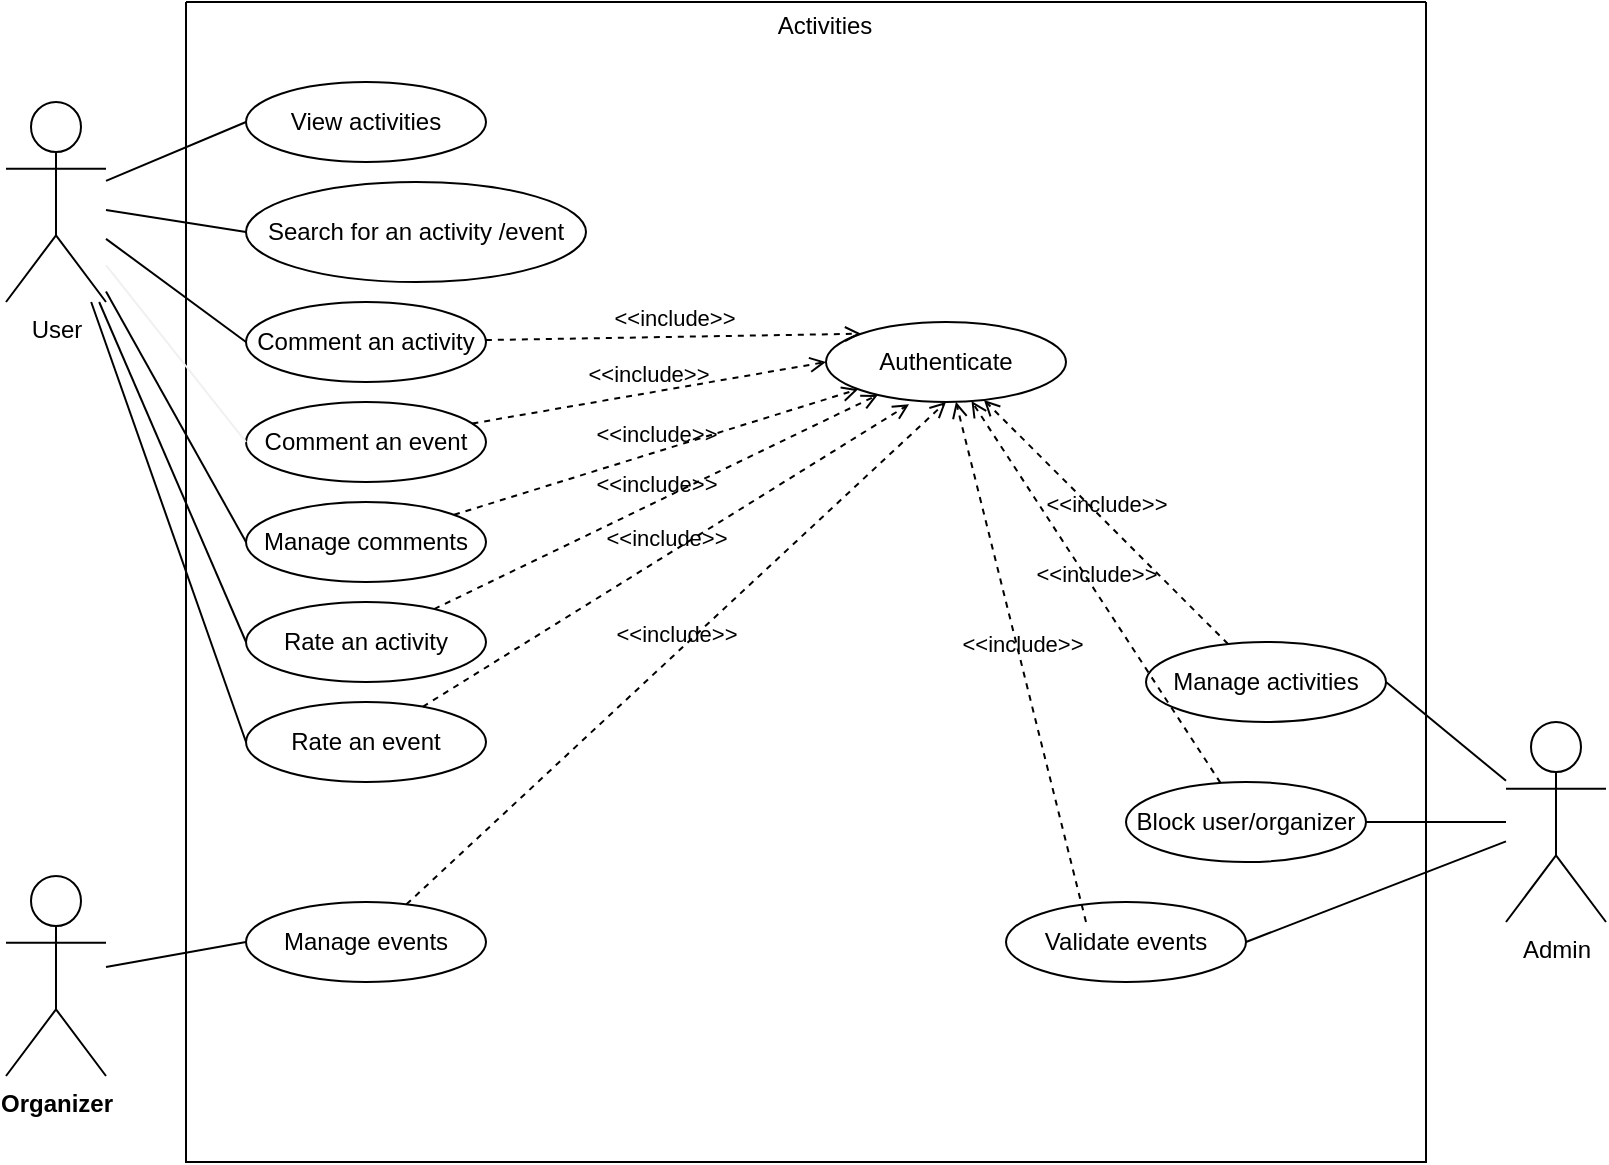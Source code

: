 <mxfile>
    <diagram id="FxW6bJn0IiDJavWjL6P7" name="Page-1">
        <mxGraphModel dx="765" dy="553" grid="1" gridSize="10" guides="1" tooltips="1" connect="1" arrows="1" fold="1" page="1" pageScale="1" pageWidth="827" pageHeight="1169" math="0" shadow="0">
            <root>
                <mxCell id="0"/>
                <mxCell id="1" parent="0"/>
                <mxCell id="2" value="" style="swimlane;startSize=0;" vertex="1" parent="1">
                    <mxGeometry x="130" y="30" width="620" height="580" as="geometry"/>
                </mxCell>
                <mxCell id="7" value="View activities" style="ellipse;whiteSpace=wrap;html=1;" vertex="1" parent="2">
                    <mxGeometry x="30" y="40" width="120" height="40" as="geometry"/>
                </mxCell>
                <mxCell id="8" value="Comment an activity&lt;span style=&quot;color: rgba(0 , 0 , 0 , 0) ; font-family: monospace ; font-size: 0px&quot;&gt;%3CmxGraphModel%3E%3Croot%3E%3CmxCell%20id%3D%220%22%2F%3E%3CmxCell%20id%3D%221%22%20parent%3D%220%22%2F%3E%3CmxCell%20id%3D%222%22%20value%3D%22View%20activities%22%20style%3D%22ellipse%3BwhiteSpace%3Dwrap%3Bhtml%3D1%3B%22%20vertex%3D%221%22%20parent%3D%221%22%3E%3CmxGeometry%20x%3D%22160%22%20y%3D%2280%22%20width%3D%22120%22%20height%3D%2250%22%20as%3D%22geometry%22%2F%3E%3C%2FmxCell%3E%3C%2Froot%3E%3C%2FmxGraphModel%3E&lt;/span&gt;" style="ellipse;whiteSpace=wrap;html=1;" vertex="1" parent="2">
                    <mxGeometry x="30" y="150" width="120" height="40" as="geometry"/>
                </mxCell>
                <mxCell id="9" value="Comment an event&lt;span style=&quot;color: rgba(0 , 0 , 0 , 0) ; font-family: monospace ; font-size: 0px&quot;&gt;%3CmxGraphModel%3E%3Croot%3E%3CmxCell%20id%3D%220%22%2F%3E%3CmxCell%20id%3D%221%22%20parent%3D%220%22%2F%3E%3CmxCell%20id%3D%222%22%20value%3D%22View%20activities%22%20style%3D%22ellipse%3BwhiteSpace%3Dwrap%3Bhtml%3D1%3B%22%20vertex%3D%221%22%20parent%3D%221%22%3E%3CmxGeometry%20x%3D%22160%22%20y%3D%2280%22%20width%3D%22120%22%20height%3D%2250%22%20as%3D%22geometry%22%2F%3E%3C%2FmxCell%3E%3C%2Froot%3E%3C%2FmxGraphModel%3E&lt;/span&gt;" style="ellipse;whiteSpace=wrap;html=1;" vertex="1" parent="2">
                    <mxGeometry x="30" y="200" width="120" height="40" as="geometry"/>
                </mxCell>
                <mxCell id="10" value="Manage comments" style="ellipse;whiteSpace=wrap;html=1;" vertex="1" parent="2">
                    <mxGeometry x="30" y="250" width="120" height="40" as="geometry"/>
                </mxCell>
                <mxCell id="11" value="Rate an event&lt;span style=&quot;color: rgba(0 , 0 , 0 , 0) ; font-family: monospace ; font-size: 0px&quot;&gt;%3CmxGraphModel%3E%3Croot%3E%3CmxCell%20id%3D%220%22%2F%3E%3CmxCell%20id%3D%221%22%20parent%3D%220%22%2F%3E%3CmxCell%20id%3D%222%22%20value%3D%22Rate%20an%20activity%22%20style%3D%22ellipse%3BwhiteSpace%3Dwrap%3Bhtml%3D1%3B%22%20vertex%3D%221%22%20parent%3D%221%22%3E%3CmxGeometry%20x%3D%22160%22%20y%3D%22190%22%20width%3D%22120%22%20height%3D%2240%22%20as%3D%22geometry%22%2F%3E%3C%2FmxCell%3E%3C%2Froot%3E%3C%2FmxGraphModel%3E&lt;/span&gt;" style="ellipse;whiteSpace=wrap;html=1;" vertex="1" parent="2">
                    <mxGeometry x="30" y="350" width="120" height="40" as="geometry"/>
                </mxCell>
                <mxCell id="12" value="Search for an activity /event" style="ellipse;whiteSpace=wrap;html=1;" vertex="1" parent="2">
                    <mxGeometry x="30" y="90" width="170" height="50" as="geometry"/>
                </mxCell>
                <mxCell id="13" value="Rate an activity" style="ellipse;whiteSpace=wrap;html=1;" vertex="1" parent="2">
                    <mxGeometry x="30" y="300" width="120" height="40" as="geometry"/>
                </mxCell>
                <mxCell id="21" value="Authenticate" style="ellipse;whiteSpace=wrap;html=1;" vertex="1" parent="2">
                    <mxGeometry x="320" y="160" width="120" height="40" as="geometry"/>
                </mxCell>
                <mxCell id="23" value="&amp;lt;&amp;lt;include&amp;gt;&amp;gt;" style="html=1;verticalAlign=bottom;labelBackgroundColor=none;endArrow=open;endFill=0;dashed=1;entryX=0;entryY=0.5;entryDx=0;entryDy=0;" edge="1" parent="2" source="9" target="21">
                    <mxGeometry width="160" relative="1" as="geometry">
                        <mxPoint x="20" y="190" as="sourcePoint"/>
                        <mxPoint x="440" y="250" as="targetPoint"/>
                    </mxGeometry>
                </mxCell>
                <mxCell id="24" value="&amp;lt;&amp;lt;include&amp;gt;&amp;gt;" style="html=1;verticalAlign=bottom;labelBackgroundColor=none;endArrow=open;endFill=0;dashed=1;entryX=0;entryY=0;entryDx=0;entryDy=0;" edge="1" parent="2" source="8" target="21">
                    <mxGeometry width="160" relative="1" as="geometry">
                        <mxPoint x="20" y="140" as="sourcePoint"/>
                        <mxPoint x="440" y="200" as="targetPoint"/>
                    </mxGeometry>
                </mxCell>
                <mxCell id="25" value="&amp;lt;&amp;lt;include&amp;gt;&amp;gt;" style="html=1;verticalAlign=bottom;labelBackgroundColor=none;endArrow=open;endFill=0;dashed=1;" edge="1" parent="2" source="10" target="21">
                    <mxGeometry width="160" relative="1" as="geometry">
                        <mxPoint x="20" y="240" as="sourcePoint"/>
                        <mxPoint x="440" y="300" as="targetPoint"/>
                    </mxGeometry>
                </mxCell>
                <mxCell id="26" value="&amp;lt;&amp;lt;include&amp;gt;&amp;gt;" style="html=1;verticalAlign=bottom;labelBackgroundColor=none;endArrow=open;endFill=0;dashed=1;" edge="1" parent="2" source="13" target="21">
                    <mxGeometry width="160" relative="1" as="geometry">
                        <mxPoint x="20" y="290" as="sourcePoint"/>
                        <mxPoint x="440" y="350" as="targetPoint"/>
                    </mxGeometry>
                </mxCell>
                <mxCell id="27" value="&amp;lt;&amp;lt;include&amp;gt;&amp;gt;" style="html=1;verticalAlign=bottom;labelBackgroundColor=none;endArrow=open;endFill=0;dashed=1;entryX=0.346;entryY=1.028;entryDx=0;entryDy=0;entryPerimeter=0;" edge="1" parent="2" source="11" target="21">
                    <mxGeometry width="160" relative="1" as="geometry">
                        <mxPoint x="20" y="340" as="sourcePoint"/>
                        <mxPoint x="440" y="400" as="targetPoint"/>
                    </mxGeometry>
                </mxCell>
                <mxCell id="29" value="Manage events" style="ellipse;whiteSpace=wrap;html=1;" vertex="1" parent="2">
                    <mxGeometry x="30" y="450" width="120" height="40" as="geometry"/>
                </mxCell>
                <mxCell id="30" value="&amp;lt;&amp;lt;include&amp;gt;&amp;gt;" style="html=1;verticalAlign=bottom;labelBackgroundColor=none;endArrow=open;endFill=0;dashed=1;entryX=0.5;entryY=1;entryDx=0;entryDy=0;" edge="1" parent="2" source="29" target="21">
                    <mxGeometry width="160" relative="1" as="geometry">
                        <mxPoint x="20" y="440" as="sourcePoint"/>
                        <mxPoint x="440" y="500" as="targetPoint"/>
                    </mxGeometry>
                </mxCell>
                <mxCell id="32" value="Manage activities" style="ellipse;whiteSpace=wrap;html=1;" vertex="1" parent="2">
                    <mxGeometry x="480" y="320" width="120" height="40" as="geometry"/>
                </mxCell>
                <mxCell id="33" value="Block user/organizer&lt;span style=&quot;color: rgba(0 , 0 , 0 , 0) ; font-family: monospace ; font-size: 0px&quot;&gt;%3CmxGraphModel%3E%3Croot%3E%3CmxCell%20id%3D%220%22%2F%3E%3CmxCell%20id%3D%221%22%20parent%3D%220%22%2F%3E%3CmxCell%20id%3D%222%22%20value%3D%22Manage%20activities%22%20style%3D%22ellipse%3BwhiteSpace%3Dwrap%3Bhtml%3D1%3B%22%20vertex%3D%221%22%20parent%3D%221%22%3E%3CmxGeometry%20x%3D%22460%22%20y%3D%22410%22%20width%3D%22120%22%20height%3D%2240%22%20as%3D%22geometry%22%2F%3E%3C%2FmxCell%3E%3C%2Froot%3E%3C%2FmxGraphModel%3E&lt;/span&gt;" style="ellipse;whiteSpace=wrap;html=1;" vertex="1" parent="2">
                    <mxGeometry x="470" y="390" width="120" height="40" as="geometry"/>
                </mxCell>
                <mxCell id="34" value="Validate events" style="ellipse;whiteSpace=wrap;html=1;" vertex="1" parent="2">
                    <mxGeometry x="410" y="450" width="120" height="40" as="geometry"/>
                </mxCell>
                <mxCell id="39" value="&amp;lt;&amp;lt;include&amp;gt;&amp;gt;" style="html=1;verticalAlign=bottom;labelBackgroundColor=none;endArrow=open;endFill=0;dashed=1;" edge="1" parent="2" source="32" target="21">
                    <mxGeometry width="160" relative="1" as="geometry">
                        <mxPoint x="260" y="190" as="sourcePoint"/>
                        <mxPoint x="520" y="250" as="targetPoint"/>
                    </mxGeometry>
                </mxCell>
                <mxCell id="40" value="&amp;lt;&amp;lt;include&amp;gt;&amp;gt;" style="html=1;verticalAlign=bottom;labelBackgroundColor=none;endArrow=open;endFill=0;dashed=1;" edge="1" parent="2" source="33" target="21">
                    <mxGeometry width="160" relative="1" as="geometry">
                        <mxPoint x="260" y="240" as="sourcePoint"/>
                        <mxPoint x="370" y="200" as="targetPoint"/>
                    </mxGeometry>
                </mxCell>
                <mxCell id="42" value="&amp;lt;&amp;lt;include&amp;gt;&amp;gt;" style="html=1;verticalAlign=bottom;labelBackgroundColor=none;endArrow=open;endFill=0;dashed=1;" edge="1" parent="2" target="21">
                    <mxGeometry width="160" relative="1" as="geometry">
                        <mxPoint x="450" y="460" as="sourcePoint"/>
                        <mxPoint x="610" y="460" as="targetPoint"/>
                    </mxGeometry>
                </mxCell>
                <mxCell id="3" value="User" style="shape=umlActor;verticalLabelPosition=bottom;verticalAlign=top;html=1;outlineConnect=0;" vertex="1" parent="1">
                    <mxGeometry x="40" y="80" width="50" height="100" as="geometry"/>
                </mxCell>
                <mxCell id="5" value="&lt;span style=&quot;font-weight: 700&quot;&gt;Organizer&lt;/span&gt;" style="shape=umlActor;verticalLabelPosition=bottom;verticalAlign=top;html=1;outlineConnect=0;" vertex="1" parent="1">
                    <mxGeometry x="40" y="467" width="50" height="100" as="geometry"/>
                </mxCell>
                <mxCell id="6" value="Admin" style="shape=umlActor;verticalLabelPosition=bottom;verticalAlign=top;html=1;outlineConnect=0;" vertex="1" parent="1">
                    <mxGeometry x="790" y="390" width="50" height="100" as="geometry"/>
                </mxCell>
                <mxCell id="14" value="" style="endArrow=none;html=1;entryX=0;entryY=0.5;entryDx=0;entryDy=0;" edge="1" parent="1" source="3" target="7">
                    <mxGeometry width="50" height="50" relative="1" as="geometry">
                        <mxPoint x="90" y="180" as="sourcePoint"/>
                        <mxPoint x="160.711" y="130" as="targetPoint"/>
                    </mxGeometry>
                </mxCell>
                <mxCell id="15" value="" style="endArrow=none;html=1;fontFamily=Helvetica;fontSize=11;fontColor=rgb(240, 240, 240);align=center;strokeColor=rgb(240, 240, 240);entryX=0;entryY=0.5;entryDx=0;entryDy=0;" edge="1" parent="1" source="3" target="9">
                    <mxGeometry width="50" height="50" relative="1" as="geometry">
                        <mxPoint x="90" y="180" as="sourcePoint"/>
                        <mxPoint x="160.711" y="130" as="targetPoint"/>
                    </mxGeometry>
                </mxCell>
                <mxCell id="16" value="" style="endArrow=none;html=1;entryX=0;entryY=0.5;entryDx=0;entryDy=0;" edge="1" parent="1" source="3" target="8">
                    <mxGeometry width="50" height="50" relative="1" as="geometry">
                        <mxPoint x="90" y="180" as="sourcePoint"/>
                        <mxPoint x="160.711" y="130" as="targetPoint"/>
                    </mxGeometry>
                </mxCell>
                <mxCell id="17" value="" style="endArrow=none;html=1;entryX=0;entryY=0.5;entryDx=0;entryDy=0;" edge="1" parent="1" source="3" target="12">
                    <mxGeometry width="50" height="50" relative="1" as="geometry">
                        <mxPoint x="90" y="180" as="sourcePoint"/>
                        <mxPoint x="160.711" y="130" as="targetPoint"/>
                    </mxGeometry>
                </mxCell>
                <mxCell id="18" value="" style="endArrow=none;html=1;entryX=0;entryY=0.5;entryDx=0;entryDy=0;" edge="1" parent="1" source="3" target="10">
                    <mxGeometry width="50" height="50" relative="1" as="geometry">
                        <mxPoint x="90" y="180" as="sourcePoint"/>
                        <mxPoint x="160.711" y="130" as="targetPoint"/>
                    </mxGeometry>
                </mxCell>
                <mxCell id="19" value="" style="endArrow=none;html=1;entryX=0;entryY=0.5;entryDx=0;entryDy=0;" edge="1" parent="1" source="3" target="13">
                    <mxGeometry width="50" height="50" relative="1" as="geometry">
                        <mxPoint x="90" y="180" as="sourcePoint"/>
                        <mxPoint x="160.711" y="130" as="targetPoint"/>
                    </mxGeometry>
                </mxCell>
                <mxCell id="20" value="" style="endArrow=none;html=1;entryX=0;entryY=0.5;entryDx=0;entryDy=0;" edge="1" parent="1" source="3" target="11">
                    <mxGeometry width="50" height="50" relative="1" as="geometry">
                        <mxPoint x="90" y="180" as="sourcePoint"/>
                        <mxPoint x="160.711" y="130" as="targetPoint"/>
                    </mxGeometry>
                </mxCell>
                <mxCell id="31" value="" style="endArrow=none;html=1;entryX=0;entryY=0.5;entryDx=0;entryDy=0;" edge="1" parent="1" source="5" target="29">
                    <mxGeometry width="50" height="50" relative="1" as="geometry">
                        <mxPoint x="90" y="567" as="sourcePoint"/>
                        <mxPoint x="160.711" y="517" as="targetPoint"/>
                    </mxGeometry>
                </mxCell>
                <mxCell id="35" value="Activities" style="text;html=1;align=center;verticalAlign=middle;resizable=0;points=[];autosize=1;strokeColor=none;fillColor=none;" vertex="1" parent="1">
                    <mxGeometry x="419" y="32" width="60" height="20" as="geometry"/>
                </mxCell>
                <mxCell id="36" value="" style="endArrow=none;html=1;entryX=1;entryY=0.5;entryDx=0;entryDy=0;" edge="1" parent="1" source="6" target="32">
                    <mxGeometry width="50" height="50" relative="1" as="geometry">
                        <mxPoint x="659.289" y="500" as="sourcePoint"/>
                        <mxPoint x="659.289" y="450" as="targetPoint"/>
                    </mxGeometry>
                </mxCell>
                <mxCell id="37" value="" style="endArrow=none;html=1;" edge="1" parent="1" source="33" target="6">
                    <mxGeometry width="50" height="50" relative="1" as="geometry">
                        <mxPoint x="450" y="500" as="sourcePoint"/>
                        <mxPoint x="780.711" y="510" as="targetPoint"/>
                    </mxGeometry>
                </mxCell>
                <mxCell id="38" value="" style="endArrow=none;html=1;entryX=1;entryY=0.5;entryDx=0;entryDy=0;" edge="1" parent="1" source="6" target="34">
                    <mxGeometry width="50" height="50" relative="1" as="geometry">
                        <mxPoint x="659.289" y="500" as="sourcePoint"/>
                        <mxPoint x="659.289" y="450" as="targetPoint"/>
                    </mxGeometry>
                </mxCell>
            </root>
        </mxGraphModel>
    </diagram>
</mxfile>